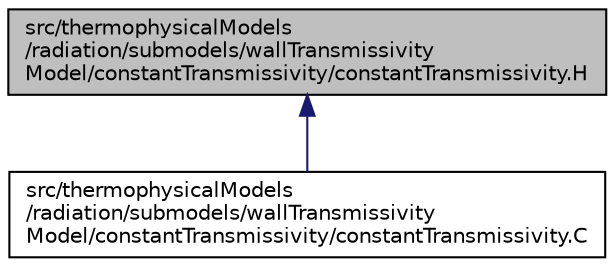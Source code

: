digraph "src/thermophysicalModels/radiation/submodels/wallTransmissivityModel/constantTransmissivity/constantTransmissivity.H"
{
  bgcolor="transparent";
  edge [fontname="Helvetica",fontsize="10",labelfontname="Helvetica",labelfontsize="10"];
  node [fontname="Helvetica",fontsize="10",shape=record];
  Node1 [label="src/thermophysicalModels\l/radiation/submodels/wallTransmissivity\lModel/constantTransmissivity/constantTransmissivity.H",height=0.2,width=0.4,color="black", fillcolor="grey75", style="filled" fontcolor="black"];
  Node1 -> Node2 [dir="back",color="midnightblue",fontsize="10",style="solid",fontname="Helvetica"];
  Node2 [label="src/thermophysicalModels\l/radiation/submodels/wallTransmissivity\lModel/constantTransmissivity/constantTransmissivity.C",height=0.2,width=0.4,color="black",URL="$constantTransmissivity_8C.html"];
}
